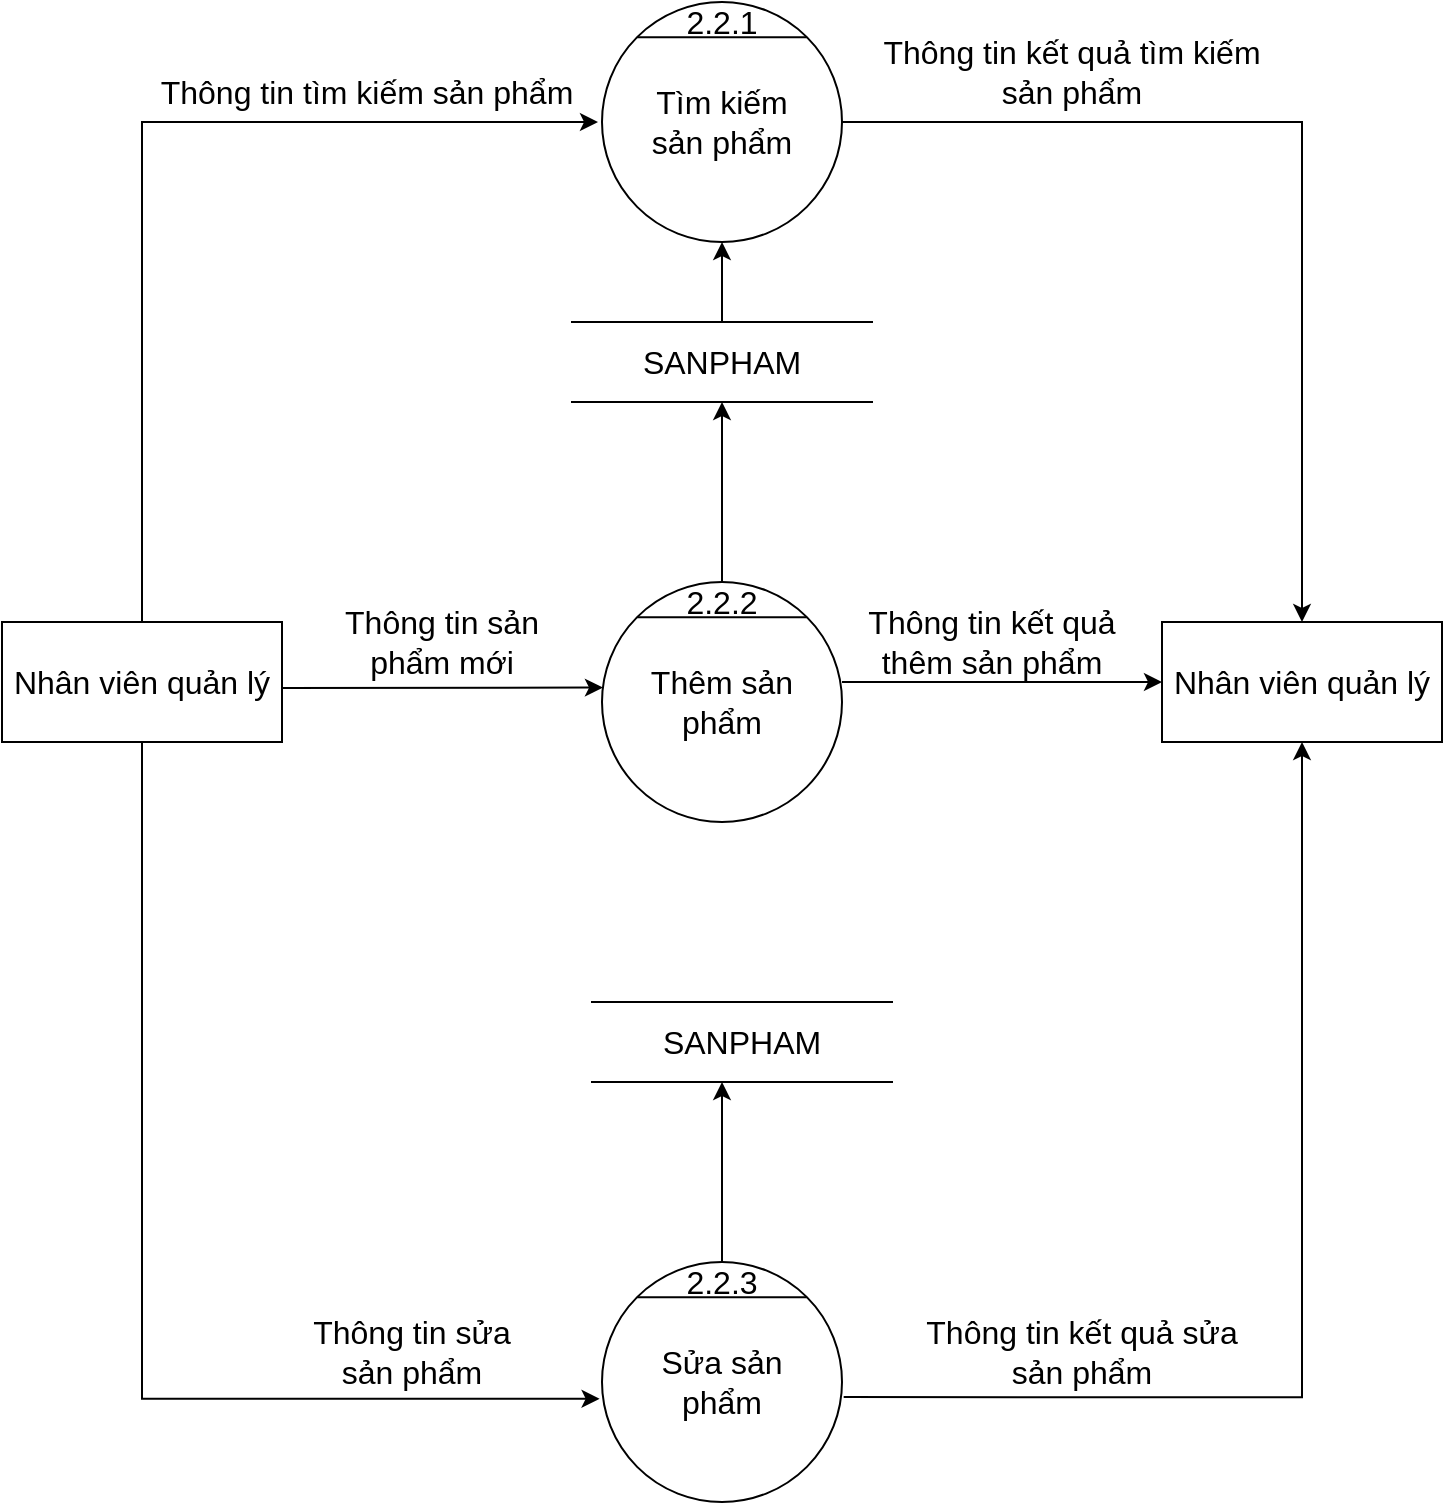 <mxfile version="16.4.11" type="device"><diagram id="x9DeLJUFirUDXLKuYjdA" name="Page-1"><mxGraphModel dx="1038" dy="641" grid="1" gridSize="10" guides="1" tooltips="1" connect="1" arrows="1" fold="1" page="1" pageScale="1" pageWidth="850" pageHeight="1100" math="0" shadow="0"><root><mxCell id="0"/><mxCell id="1" parent="0"/><mxCell id="9jirizxR3OjIvWJFkW76-1" value="" style="ellipse;whiteSpace=wrap;html=1;aspect=fixed;fontSize=16;" parent="1" vertex="1"><mxGeometry x="520" y="120" width="120" height="120" as="geometry"/></mxCell><mxCell id="9jirizxR3OjIvWJFkW76-2" value="" style="endArrow=none;html=1;rounded=0;exitX=0;exitY=0;exitDx=0;exitDy=0;entryX=1;entryY=0;entryDx=0;entryDy=0;fontSize=16;" parent="1" source="9jirizxR3OjIvWJFkW76-1" target="9jirizxR3OjIvWJFkW76-1" edge="1"><mxGeometry width="50" height="50" relative="1" as="geometry"><mxPoint x="860" y="675" as="sourcePoint"/><mxPoint x="910" y="625" as="targetPoint"/></mxGeometry></mxCell><mxCell id="9jirizxR3OjIvWJFkW76-3" value="Tìm kiếm sản phẩm" style="text;html=1;strokeColor=none;fillColor=none;align=center;verticalAlign=middle;whiteSpace=wrap;rounded=0;fontSize=16;" parent="1" vertex="1"><mxGeometry x="540" y="165" width="80" height="30" as="geometry"/></mxCell><mxCell id="9jirizxR3OjIvWJFkW76-4" value="" style="ellipse;whiteSpace=wrap;html=1;aspect=fixed;fontSize=16;" parent="1" vertex="1"><mxGeometry x="520" y="410" width="120" height="120" as="geometry"/></mxCell><mxCell id="9jirizxR3OjIvWJFkW76-5" value="" style="endArrow=none;html=1;rounded=0;exitX=0;exitY=0;exitDx=0;exitDy=0;entryX=1;entryY=0;entryDx=0;entryDy=0;fontSize=16;" parent="1" source="9jirizxR3OjIvWJFkW76-4" target="9jirizxR3OjIvWJFkW76-4" edge="1"><mxGeometry width="50" height="50" relative="1" as="geometry"><mxPoint x="860" y="965" as="sourcePoint"/><mxPoint x="910" y="915" as="targetPoint"/></mxGeometry></mxCell><mxCell id="9jirizxR3OjIvWJFkW76-6" value="&lt;font style=&quot;font-size: 16px&quot;&gt;Thêm sản phẩm&lt;/font&gt;" style="text;html=1;strokeColor=none;fillColor=none;align=center;verticalAlign=middle;whiteSpace=wrap;rounded=0;fontSize=16;" parent="1" vertex="1"><mxGeometry x="540" y="455" width="80" height="30" as="geometry"/></mxCell><mxCell id="9jirizxR3OjIvWJFkW76-7" value="" style="ellipse;whiteSpace=wrap;html=1;aspect=fixed;fontSize=16;" parent="1" vertex="1"><mxGeometry x="520" y="750" width="120" height="120" as="geometry"/></mxCell><mxCell id="9jirizxR3OjIvWJFkW76-8" value="" style="endArrow=none;html=1;rounded=0;exitX=0;exitY=0;exitDx=0;exitDy=0;entryX=1;entryY=0;entryDx=0;entryDy=0;fontSize=16;" parent="1" source="9jirizxR3OjIvWJFkW76-7" target="9jirizxR3OjIvWJFkW76-7" edge="1"><mxGeometry width="50" height="50" relative="1" as="geometry"><mxPoint x="860" y="1305" as="sourcePoint"/><mxPoint x="910" y="1255" as="targetPoint"/></mxGeometry></mxCell><mxCell id="9jirizxR3OjIvWJFkW76-9" value="&lt;font style=&quot;font-size: 16px&quot;&gt;Sửa sản phẩm&lt;/font&gt;" style="text;html=1;strokeColor=none;fillColor=none;align=center;verticalAlign=middle;whiteSpace=wrap;rounded=0;fontSize=16;" parent="1" vertex="1"><mxGeometry x="540" y="795" width="80" height="30" as="geometry"/></mxCell><mxCell id="9jirizxR3OjIvWJFkW76-10" value="Nhân viên quản lý" style="rounded=0;whiteSpace=wrap;html=1;fontSize=16;" parent="1" vertex="1"><mxGeometry x="220" y="430" width="140" height="60" as="geometry"/></mxCell><mxCell id="9jirizxR3OjIvWJFkW76-11" value="Nhân viên quản lý" style="rounded=0;whiteSpace=wrap;html=1;fontSize=16;" parent="1" vertex="1"><mxGeometry x="800" y="430" width="140" height="60" as="geometry"/></mxCell><mxCell id="9jirizxR3OjIvWJFkW76-12" value="&lt;font style=&quot;font-size: 16px&quot;&gt;2.2.1&lt;/font&gt;" style="text;html=1;strokeColor=none;fillColor=none;align=center;verticalAlign=middle;whiteSpace=wrap;rounded=0;" parent="1" vertex="1"><mxGeometry x="550" y="120" width="60" height="20" as="geometry"/></mxCell><mxCell id="9jirizxR3OjIvWJFkW76-13" value="&lt;font style=&quot;font-size: 16px&quot;&gt;2.2.2&lt;/font&gt;" style="text;html=1;strokeColor=none;fillColor=none;align=center;verticalAlign=middle;whiteSpace=wrap;rounded=0;" parent="1" vertex="1"><mxGeometry x="560" y="410" width="40" height="20" as="geometry"/></mxCell><mxCell id="9jirizxR3OjIvWJFkW76-14" value="&lt;font style=&quot;font-size: 16px&quot;&gt;2.2.3&lt;/font&gt;" style="text;html=1;strokeColor=none;fillColor=none;align=center;verticalAlign=middle;whiteSpace=wrap;rounded=0;" parent="1" vertex="1"><mxGeometry x="550" y="750" width="60" height="20" as="geometry"/></mxCell><mxCell id="9jirizxR3OjIvWJFkW76-15" value="" style="edgeStyle=segmentEdgeStyle;endArrow=classic;html=1;rounded=0;fontSize=16;exitX=0.5;exitY=0;exitDx=0;exitDy=0;" parent="1" source="9jirizxR3OjIvWJFkW76-10" edge="1"><mxGeometry width="50" height="50" relative="1" as="geometry"><mxPoint x="610" y="420" as="sourcePoint"/><mxPoint x="518.0" y="180" as="targetPoint"/><Array as="points"><mxPoint x="290" y="180"/><mxPoint x="518" y="180"/></Array></mxGeometry></mxCell><mxCell id="9jirizxR3OjIvWJFkW76-16" value="" style="endArrow=classic;html=1;rounded=0;fontSize=16;entryX=0.004;entryY=0.44;entryDx=0;entryDy=0;entryPerimeter=0;" parent="1" target="9jirizxR3OjIvWJFkW76-4" edge="1"><mxGeometry width="50" height="50" relative="1" as="geometry"><mxPoint x="360" y="463" as="sourcePoint"/><mxPoint x="660" y="455" as="targetPoint"/></mxGeometry></mxCell><mxCell id="9jirizxR3OjIvWJFkW76-17" value="" style="edgeStyle=segmentEdgeStyle;endArrow=classic;html=1;rounded=0;fontSize=16;exitX=0.5;exitY=1;exitDx=0;exitDy=0;entryX=-0.01;entryY=0.57;entryDx=0;entryDy=0;entryPerimeter=0;" parent="1" source="9jirizxR3OjIvWJFkW76-10" target="9jirizxR3OjIvWJFkW76-7" edge="1"><mxGeometry width="50" height="50" relative="1" as="geometry"><mxPoint x="610" y="605" as="sourcePoint"/><mxPoint x="660" y="555" as="targetPoint"/><Array as="points"><mxPoint x="290" y="818"/></Array></mxGeometry></mxCell><mxCell id="9jirizxR3OjIvWJFkW76-18" value="" style="edgeStyle=segmentEdgeStyle;endArrow=classic;html=1;rounded=0;fontSize=16;exitX=1;exitY=0.5;exitDx=0;exitDy=0;entryX=0.5;entryY=0;entryDx=0;entryDy=0;" parent="1" source="9jirizxR3OjIvWJFkW76-1" target="9jirizxR3OjIvWJFkW76-11" edge="1"><mxGeometry width="50" height="50" relative="1" as="geometry"><mxPoint x="790" y="315" as="sourcePoint"/><mxPoint x="1018.0" y="150" as="targetPoint"/><Array as="points"><mxPoint x="870" y="180"/></Array></mxGeometry></mxCell><mxCell id="9jirizxR3OjIvWJFkW76-19" value="" style="endArrow=classic;html=1;rounded=0;fontSize=16;entryX=0;entryY=0.5;entryDx=0;entryDy=0;" parent="1" target="9jirizxR3OjIvWJFkW76-11" edge="1"><mxGeometry width="50" height="50" relative="1" as="geometry"><mxPoint x="640" y="460" as="sourcePoint"/><mxPoint x="660" y="455" as="targetPoint"/></mxGeometry></mxCell><mxCell id="9jirizxR3OjIvWJFkW76-20" value="" style="edgeStyle=segmentEdgeStyle;endArrow=classic;html=1;rounded=0;fontSize=16;exitX=1.007;exitY=0.563;exitDx=0;exitDy=0;exitPerimeter=0;entryX=0.5;entryY=1;entryDx=0;entryDy=0;" parent="1" source="9jirizxR3OjIvWJFkW76-7" target="9jirizxR3OjIvWJFkW76-11" edge="1"><mxGeometry width="50" height="50" relative="1" as="geometry"><mxPoint x="610" y="505" as="sourcePoint"/><mxPoint x="660" y="455" as="targetPoint"/></mxGeometry></mxCell><mxCell id="9jirizxR3OjIvWJFkW76-21" value="SANPHAM" style="shape=partialRectangle;whiteSpace=wrap;html=1;left=0;right=0;fillColor=none;fontSize=16;" parent="1" vertex="1"><mxGeometry x="505" y="280" width="150" height="40" as="geometry"/></mxCell><mxCell id="9jirizxR3OjIvWJFkW76-22" value="Thông tin tìm kiếm sản phẩm" style="text;html=1;strokeColor=none;fillColor=none;align=center;verticalAlign=middle;whiteSpace=wrap;rounded=0;fontSize=16;" parent="1" vertex="1"><mxGeometry x="290" y="150" width="225" height="30" as="geometry"/></mxCell><mxCell id="9jirizxR3OjIvWJFkW76-23" value="Thông tin kết quả tìm kiếm sản phẩm" style="text;html=1;strokeColor=none;fillColor=none;align=center;verticalAlign=middle;whiteSpace=wrap;rounded=0;fontSize=16;" parent="1" vertex="1"><mxGeometry x="650" y="140" width="210" height="30" as="geometry"/></mxCell><mxCell id="9jirizxR3OjIvWJFkW76-24" value="SANPHAM" style="shape=partialRectangle;whiteSpace=wrap;html=1;left=0;right=0;fillColor=none;fontSize=16;" parent="1" vertex="1"><mxGeometry x="515" y="620" width="150" height="40" as="geometry"/></mxCell><mxCell id="9jirizxR3OjIvWJFkW76-25" value="" style="endArrow=classic;html=1;rounded=0;fontSize=16;entryX=0.5;entryY=1;entryDx=0;entryDy=0;exitX=0.5;exitY=0;exitDx=0;exitDy=0;" parent="1" source="9jirizxR3OjIvWJFkW76-21" target="9jirizxR3OjIvWJFkW76-1" edge="1"><mxGeometry width="50" height="50" relative="1" as="geometry"><mxPoint x="610" y="480" as="sourcePoint"/><mxPoint x="660" y="430" as="targetPoint"/></mxGeometry></mxCell><mxCell id="9jirizxR3OjIvWJFkW76-26" value="" style="endArrow=classic;html=1;rounded=0;fontSize=16;entryX=0.5;entryY=1;entryDx=0;entryDy=0;exitX=0.5;exitY=0;exitDx=0;exitDy=0;" parent="1" target="9jirizxR3OjIvWJFkW76-21" edge="1" source="9jirizxR3OjIvWJFkW76-13"><mxGeometry width="50" height="50" relative="1" as="geometry"><mxPoint x="561" y="410" as="sourcePoint"/><mxPoint x="562" y="320" as="targetPoint"/></mxGeometry></mxCell><mxCell id="9jirizxR3OjIvWJFkW76-30" value="" style="endArrow=classic;html=1;rounded=0;fontSize=16;exitX=0.5;exitY=0;exitDx=0;exitDy=0;" parent="1" edge="1" source="9jirizxR3OjIvWJFkW76-14"><mxGeometry width="50" height="50" relative="1" as="geometry"><mxPoint x="561" y="750" as="sourcePoint"/><mxPoint x="580" y="660" as="targetPoint"/></mxGeometry></mxCell><mxCell id="9jirizxR3OjIvWJFkW76-32" value="Thông tin sản phẩm mới" style="text;html=1;strokeColor=none;fillColor=none;align=center;verticalAlign=middle;whiteSpace=wrap;rounded=0;fontSize=16;" parent="1" vertex="1"><mxGeometry x="375" y="425" width="130" height="30" as="geometry"/></mxCell><mxCell id="9jirizxR3OjIvWJFkW76-33" value="Thông tin kết quả thêm sản phẩm" style="text;html=1;strokeColor=none;fillColor=none;align=center;verticalAlign=middle;whiteSpace=wrap;rounded=0;fontSize=16;" parent="1" vertex="1"><mxGeometry x="650" y="420" width="130" height="40" as="geometry"/></mxCell><mxCell id="9jirizxR3OjIvWJFkW76-34" style="edgeStyle=orthogonalEdgeStyle;rounded=0;orthogonalLoop=1;jettySize=auto;html=1;exitX=0.5;exitY=1;exitDx=0;exitDy=0;fontSize=16;" parent="1" source="9jirizxR3OjIvWJFkW76-33" target="9jirizxR3OjIvWJFkW76-33" edge="1"><mxGeometry relative="1" as="geometry"/></mxCell><mxCell id="9jirizxR3OjIvWJFkW76-35" value="Thông tin sửa sản phẩm" style="text;html=1;strokeColor=none;fillColor=none;align=center;verticalAlign=middle;whiteSpace=wrap;rounded=0;fontSize=16;" parent="1" vertex="1"><mxGeometry x="360" y="780" width="130" height="30" as="geometry"/></mxCell><mxCell id="9jirizxR3OjIvWJFkW76-36" value="Thông tin kết quả sửa sản phẩm" style="text;html=1;strokeColor=none;fillColor=none;align=center;verticalAlign=middle;whiteSpace=wrap;rounded=0;fontSize=16;" parent="1" vertex="1"><mxGeometry x="670" y="775" width="180" height="40" as="geometry"/></mxCell></root></mxGraphModel></diagram></mxfile>